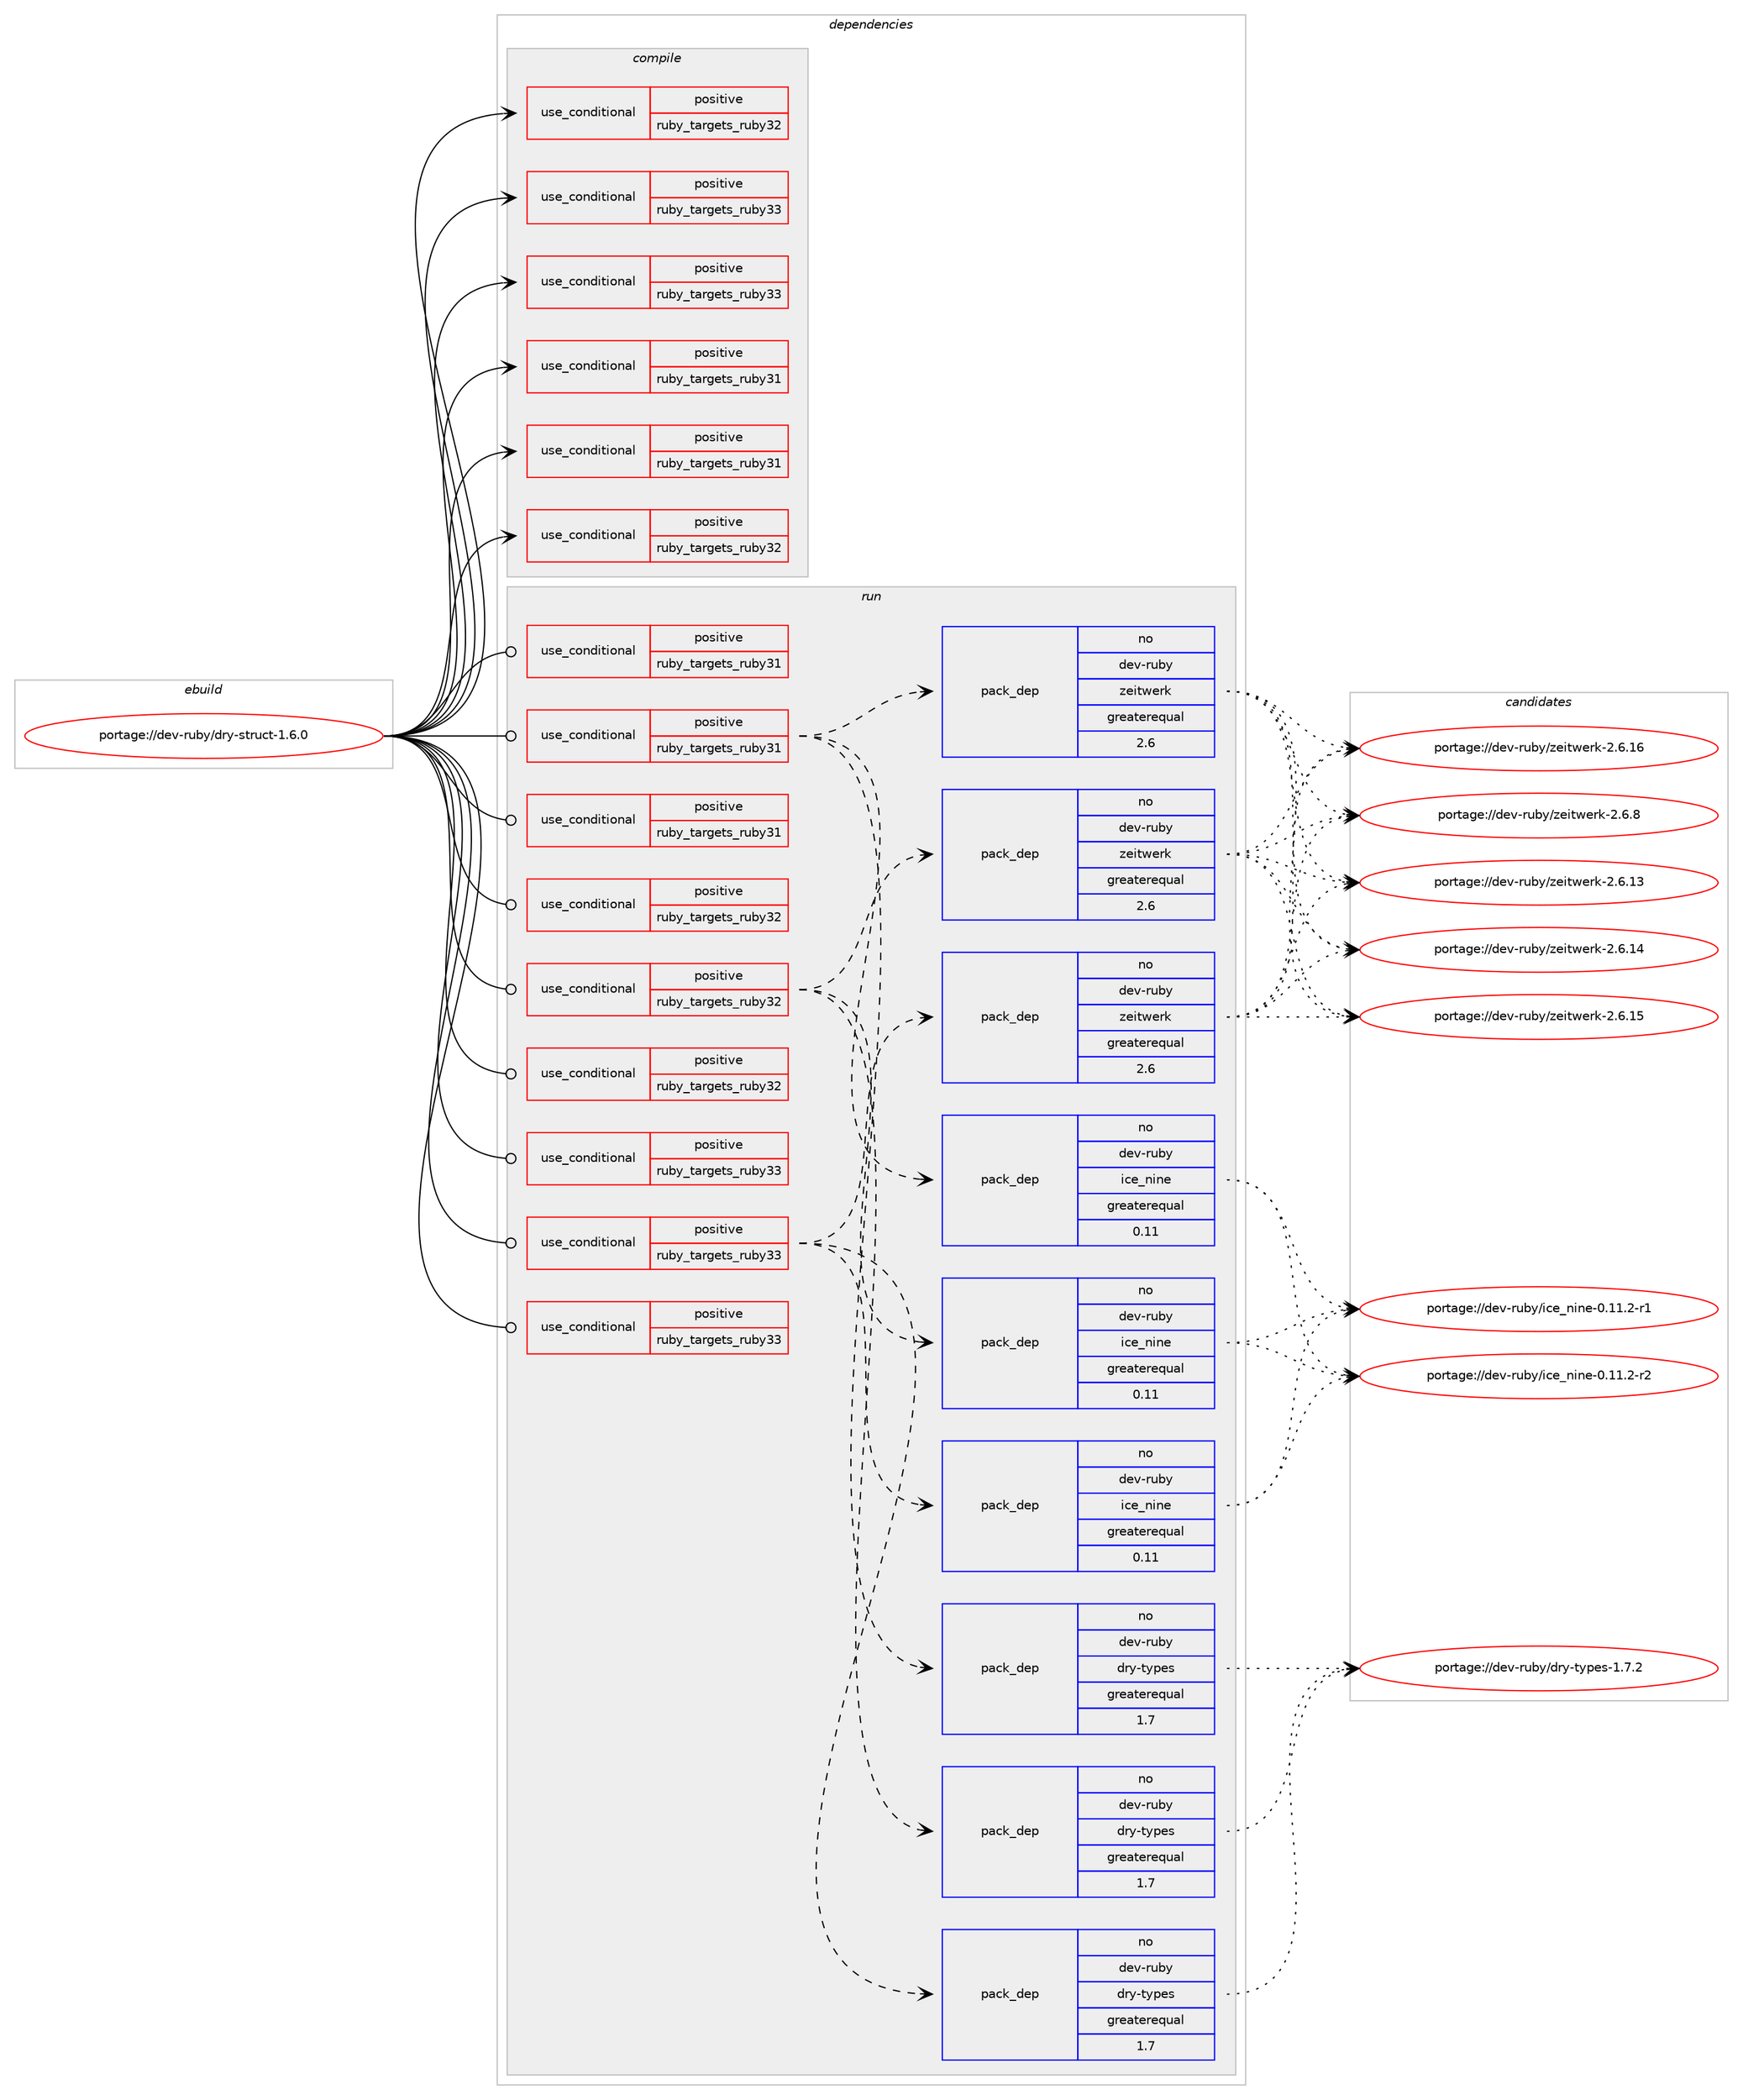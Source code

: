 digraph prolog {

# *************
# Graph options
# *************

newrank=true;
concentrate=true;
compound=true;
graph [rankdir=LR,fontname=Helvetica,fontsize=10,ranksep=1.5];#, ranksep=2.5, nodesep=0.2];
edge  [arrowhead=vee];
node  [fontname=Helvetica,fontsize=10];

# **********
# The ebuild
# **********

subgraph cluster_leftcol {
color=gray;
rank=same;
label=<<i>ebuild</i>>;
id [label="portage://dev-ruby/dry-struct-1.6.0", color=red, width=4, href="../dev-ruby/dry-struct-1.6.0.svg"];
}

# ****************
# The dependencies
# ****************

subgraph cluster_midcol {
color=gray;
label=<<i>dependencies</i>>;
subgraph cluster_compile {
fillcolor="#eeeeee";
style=filled;
label=<<i>compile</i>>;
subgraph cond45663 {
dependency92675 [label=<<TABLE BORDER="0" CELLBORDER="1" CELLSPACING="0" CELLPADDING="4"><TR><TD ROWSPAN="3" CELLPADDING="10">use_conditional</TD></TR><TR><TD>positive</TD></TR><TR><TD>ruby_targets_ruby31</TD></TR></TABLE>>, shape=none, color=red];
# *** BEGIN UNKNOWN DEPENDENCY TYPE (TODO) ***
# dependency92675 -> package_dependency(portage://dev-ruby/dry-struct-1.6.0,install,no,dev-lang,ruby,none,[,,],[slot(3.1)],[])
# *** END UNKNOWN DEPENDENCY TYPE (TODO) ***

}
id:e -> dependency92675:w [weight=20,style="solid",arrowhead="vee"];
subgraph cond45664 {
dependency92676 [label=<<TABLE BORDER="0" CELLBORDER="1" CELLSPACING="0" CELLPADDING="4"><TR><TD ROWSPAN="3" CELLPADDING="10">use_conditional</TD></TR><TR><TD>positive</TD></TR><TR><TD>ruby_targets_ruby31</TD></TR></TABLE>>, shape=none, color=red];
# *** BEGIN UNKNOWN DEPENDENCY TYPE (TODO) ***
# dependency92676 -> package_dependency(portage://dev-ruby/dry-struct-1.6.0,install,no,virtual,rubygems,none,[,,],[],[use(enable(ruby_targets_ruby31),negative)])
# *** END UNKNOWN DEPENDENCY TYPE (TODO) ***

}
id:e -> dependency92676:w [weight=20,style="solid",arrowhead="vee"];
subgraph cond45665 {
dependency92677 [label=<<TABLE BORDER="0" CELLBORDER="1" CELLSPACING="0" CELLPADDING="4"><TR><TD ROWSPAN="3" CELLPADDING="10">use_conditional</TD></TR><TR><TD>positive</TD></TR><TR><TD>ruby_targets_ruby32</TD></TR></TABLE>>, shape=none, color=red];
# *** BEGIN UNKNOWN DEPENDENCY TYPE (TODO) ***
# dependency92677 -> package_dependency(portage://dev-ruby/dry-struct-1.6.0,install,no,dev-lang,ruby,none,[,,],[slot(3.2)],[])
# *** END UNKNOWN DEPENDENCY TYPE (TODO) ***

}
id:e -> dependency92677:w [weight=20,style="solid",arrowhead="vee"];
subgraph cond45666 {
dependency92678 [label=<<TABLE BORDER="0" CELLBORDER="1" CELLSPACING="0" CELLPADDING="4"><TR><TD ROWSPAN="3" CELLPADDING="10">use_conditional</TD></TR><TR><TD>positive</TD></TR><TR><TD>ruby_targets_ruby32</TD></TR></TABLE>>, shape=none, color=red];
# *** BEGIN UNKNOWN DEPENDENCY TYPE (TODO) ***
# dependency92678 -> package_dependency(portage://dev-ruby/dry-struct-1.6.0,install,no,virtual,rubygems,none,[,,],[],[use(enable(ruby_targets_ruby32),negative)])
# *** END UNKNOWN DEPENDENCY TYPE (TODO) ***

}
id:e -> dependency92678:w [weight=20,style="solid",arrowhead="vee"];
subgraph cond45667 {
dependency92679 [label=<<TABLE BORDER="0" CELLBORDER="1" CELLSPACING="0" CELLPADDING="4"><TR><TD ROWSPAN="3" CELLPADDING="10">use_conditional</TD></TR><TR><TD>positive</TD></TR><TR><TD>ruby_targets_ruby33</TD></TR></TABLE>>, shape=none, color=red];
# *** BEGIN UNKNOWN DEPENDENCY TYPE (TODO) ***
# dependency92679 -> package_dependency(portage://dev-ruby/dry-struct-1.6.0,install,no,dev-lang,ruby,none,[,,],[slot(3.3)],[])
# *** END UNKNOWN DEPENDENCY TYPE (TODO) ***

}
id:e -> dependency92679:w [weight=20,style="solid",arrowhead="vee"];
subgraph cond45668 {
dependency92680 [label=<<TABLE BORDER="0" CELLBORDER="1" CELLSPACING="0" CELLPADDING="4"><TR><TD ROWSPAN="3" CELLPADDING="10">use_conditional</TD></TR><TR><TD>positive</TD></TR><TR><TD>ruby_targets_ruby33</TD></TR></TABLE>>, shape=none, color=red];
# *** BEGIN UNKNOWN DEPENDENCY TYPE (TODO) ***
# dependency92680 -> package_dependency(portage://dev-ruby/dry-struct-1.6.0,install,no,virtual,rubygems,none,[,,],[],[use(enable(ruby_targets_ruby33),negative)])
# *** END UNKNOWN DEPENDENCY TYPE (TODO) ***

}
id:e -> dependency92680:w [weight=20,style="solid",arrowhead="vee"];
}
subgraph cluster_compileandrun {
fillcolor="#eeeeee";
style=filled;
label=<<i>compile and run</i>>;
}
subgraph cluster_run {
fillcolor="#eeeeee";
style=filled;
label=<<i>run</i>>;
subgraph cond45669 {
dependency92681 [label=<<TABLE BORDER="0" CELLBORDER="1" CELLSPACING="0" CELLPADDING="4"><TR><TD ROWSPAN="3" CELLPADDING="10">use_conditional</TD></TR><TR><TD>positive</TD></TR><TR><TD>ruby_targets_ruby31</TD></TR></TABLE>>, shape=none, color=red];
# *** BEGIN UNKNOWN DEPENDENCY TYPE (TODO) ***
# dependency92681 -> package_dependency(portage://dev-ruby/dry-struct-1.6.0,run,no,dev-lang,ruby,none,[,,],[slot(3.1)],[])
# *** END UNKNOWN DEPENDENCY TYPE (TODO) ***

}
id:e -> dependency92681:w [weight=20,style="solid",arrowhead="odot"];
subgraph cond45670 {
dependency92682 [label=<<TABLE BORDER="0" CELLBORDER="1" CELLSPACING="0" CELLPADDING="4"><TR><TD ROWSPAN="3" CELLPADDING="10">use_conditional</TD></TR><TR><TD>positive</TD></TR><TR><TD>ruby_targets_ruby31</TD></TR></TABLE>>, shape=none, color=red];
# *** BEGIN UNKNOWN DEPENDENCY TYPE (TODO) ***
# dependency92682 -> package_dependency(portage://dev-ruby/dry-struct-1.6.0,run,no,dev-ruby,dry-core,none,[,,],[slot(1)],[use(enable(ruby_targets_ruby31),negative)])
# *** END UNKNOWN DEPENDENCY TYPE (TODO) ***

subgraph pack45747 {
dependency92683 [label=<<TABLE BORDER="0" CELLBORDER="1" CELLSPACING="0" CELLPADDING="4" WIDTH="220"><TR><TD ROWSPAN="6" CELLPADDING="30">pack_dep</TD></TR><TR><TD WIDTH="110">no</TD></TR><TR><TD>dev-ruby</TD></TR><TR><TD>dry-types</TD></TR><TR><TD>greaterequal</TD></TR><TR><TD>1.7</TD></TR></TABLE>>, shape=none, color=blue];
}
dependency92682:e -> dependency92683:w [weight=20,style="dashed",arrowhead="vee"];
subgraph pack45748 {
dependency92684 [label=<<TABLE BORDER="0" CELLBORDER="1" CELLSPACING="0" CELLPADDING="4" WIDTH="220"><TR><TD ROWSPAN="6" CELLPADDING="30">pack_dep</TD></TR><TR><TD WIDTH="110">no</TD></TR><TR><TD>dev-ruby</TD></TR><TR><TD>ice_nine</TD></TR><TR><TD>greaterequal</TD></TR><TR><TD>0.11</TD></TR></TABLE>>, shape=none, color=blue];
}
dependency92682:e -> dependency92684:w [weight=20,style="dashed",arrowhead="vee"];
subgraph pack45749 {
dependency92685 [label=<<TABLE BORDER="0" CELLBORDER="1" CELLSPACING="0" CELLPADDING="4" WIDTH="220"><TR><TD ROWSPAN="6" CELLPADDING="30">pack_dep</TD></TR><TR><TD WIDTH="110">no</TD></TR><TR><TD>dev-ruby</TD></TR><TR><TD>zeitwerk</TD></TR><TR><TD>greaterequal</TD></TR><TR><TD>2.6</TD></TR></TABLE>>, shape=none, color=blue];
}
dependency92682:e -> dependency92685:w [weight=20,style="dashed",arrowhead="vee"];
}
id:e -> dependency92682:w [weight=20,style="solid",arrowhead="odot"];
subgraph cond45671 {
dependency92686 [label=<<TABLE BORDER="0" CELLBORDER="1" CELLSPACING="0" CELLPADDING="4"><TR><TD ROWSPAN="3" CELLPADDING="10">use_conditional</TD></TR><TR><TD>positive</TD></TR><TR><TD>ruby_targets_ruby31</TD></TR></TABLE>>, shape=none, color=red];
# *** BEGIN UNKNOWN DEPENDENCY TYPE (TODO) ***
# dependency92686 -> package_dependency(portage://dev-ruby/dry-struct-1.6.0,run,no,virtual,rubygems,none,[,,],[],[use(enable(ruby_targets_ruby31),negative)])
# *** END UNKNOWN DEPENDENCY TYPE (TODO) ***

}
id:e -> dependency92686:w [weight=20,style="solid",arrowhead="odot"];
subgraph cond45672 {
dependency92687 [label=<<TABLE BORDER="0" CELLBORDER="1" CELLSPACING="0" CELLPADDING="4"><TR><TD ROWSPAN="3" CELLPADDING="10">use_conditional</TD></TR><TR><TD>positive</TD></TR><TR><TD>ruby_targets_ruby32</TD></TR></TABLE>>, shape=none, color=red];
# *** BEGIN UNKNOWN DEPENDENCY TYPE (TODO) ***
# dependency92687 -> package_dependency(portage://dev-ruby/dry-struct-1.6.0,run,no,dev-lang,ruby,none,[,,],[slot(3.2)],[])
# *** END UNKNOWN DEPENDENCY TYPE (TODO) ***

}
id:e -> dependency92687:w [weight=20,style="solid",arrowhead="odot"];
subgraph cond45673 {
dependency92688 [label=<<TABLE BORDER="0" CELLBORDER="1" CELLSPACING="0" CELLPADDING="4"><TR><TD ROWSPAN="3" CELLPADDING="10">use_conditional</TD></TR><TR><TD>positive</TD></TR><TR><TD>ruby_targets_ruby32</TD></TR></TABLE>>, shape=none, color=red];
# *** BEGIN UNKNOWN DEPENDENCY TYPE (TODO) ***
# dependency92688 -> package_dependency(portage://dev-ruby/dry-struct-1.6.0,run,no,dev-ruby,dry-core,none,[,,],[slot(1)],[use(enable(ruby_targets_ruby32),negative)])
# *** END UNKNOWN DEPENDENCY TYPE (TODO) ***

subgraph pack45750 {
dependency92689 [label=<<TABLE BORDER="0" CELLBORDER="1" CELLSPACING="0" CELLPADDING="4" WIDTH="220"><TR><TD ROWSPAN="6" CELLPADDING="30">pack_dep</TD></TR><TR><TD WIDTH="110">no</TD></TR><TR><TD>dev-ruby</TD></TR><TR><TD>dry-types</TD></TR><TR><TD>greaterequal</TD></TR><TR><TD>1.7</TD></TR></TABLE>>, shape=none, color=blue];
}
dependency92688:e -> dependency92689:w [weight=20,style="dashed",arrowhead="vee"];
subgraph pack45751 {
dependency92690 [label=<<TABLE BORDER="0" CELLBORDER="1" CELLSPACING="0" CELLPADDING="4" WIDTH="220"><TR><TD ROWSPAN="6" CELLPADDING="30">pack_dep</TD></TR><TR><TD WIDTH="110">no</TD></TR><TR><TD>dev-ruby</TD></TR><TR><TD>ice_nine</TD></TR><TR><TD>greaterequal</TD></TR><TR><TD>0.11</TD></TR></TABLE>>, shape=none, color=blue];
}
dependency92688:e -> dependency92690:w [weight=20,style="dashed",arrowhead="vee"];
subgraph pack45752 {
dependency92691 [label=<<TABLE BORDER="0" CELLBORDER="1" CELLSPACING="0" CELLPADDING="4" WIDTH="220"><TR><TD ROWSPAN="6" CELLPADDING="30">pack_dep</TD></TR><TR><TD WIDTH="110">no</TD></TR><TR><TD>dev-ruby</TD></TR><TR><TD>zeitwerk</TD></TR><TR><TD>greaterequal</TD></TR><TR><TD>2.6</TD></TR></TABLE>>, shape=none, color=blue];
}
dependency92688:e -> dependency92691:w [weight=20,style="dashed",arrowhead="vee"];
}
id:e -> dependency92688:w [weight=20,style="solid",arrowhead="odot"];
subgraph cond45674 {
dependency92692 [label=<<TABLE BORDER="0" CELLBORDER="1" CELLSPACING="0" CELLPADDING="4"><TR><TD ROWSPAN="3" CELLPADDING="10">use_conditional</TD></TR><TR><TD>positive</TD></TR><TR><TD>ruby_targets_ruby32</TD></TR></TABLE>>, shape=none, color=red];
# *** BEGIN UNKNOWN DEPENDENCY TYPE (TODO) ***
# dependency92692 -> package_dependency(portage://dev-ruby/dry-struct-1.6.0,run,no,virtual,rubygems,none,[,,],[],[use(enable(ruby_targets_ruby32),negative)])
# *** END UNKNOWN DEPENDENCY TYPE (TODO) ***

}
id:e -> dependency92692:w [weight=20,style="solid",arrowhead="odot"];
subgraph cond45675 {
dependency92693 [label=<<TABLE BORDER="0" CELLBORDER="1" CELLSPACING="0" CELLPADDING="4"><TR><TD ROWSPAN="3" CELLPADDING="10">use_conditional</TD></TR><TR><TD>positive</TD></TR><TR><TD>ruby_targets_ruby33</TD></TR></TABLE>>, shape=none, color=red];
# *** BEGIN UNKNOWN DEPENDENCY TYPE (TODO) ***
# dependency92693 -> package_dependency(portage://dev-ruby/dry-struct-1.6.0,run,no,dev-lang,ruby,none,[,,],[slot(3.3)],[])
# *** END UNKNOWN DEPENDENCY TYPE (TODO) ***

}
id:e -> dependency92693:w [weight=20,style="solid",arrowhead="odot"];
subgraph cond45676 {
dependency92694 [label=<<TABLE BORDER="0" CELLBORDER="1" CELLSPACING="0" CELLPADDING="4"><TR><TD ROWSPAN="3" CELLPADDING="10">use_conditional</TD></TR><TR><TD>positive</TD></TR><TR><TD>ruby_targets_ruby33</TD></TR></TABLE>>, shape=none, color=red];
# *** BEGIN UNKNOWN DEPENDENCY TYPE (TODO) ***
# dependency92694 -> package_dependency(portage://dev-ruby/dry-struct-1.6.0,run,no,dev-ruby,dry-core,none,[,,],[slot(1)],[use(enable(ruby_targets_ruby33),negative)])
# *** END UNKNOWN DEPENDENCY TYPE (TODO) ***

subgraph pack45753 {
dependency92695 [label=<<TABLE BORDER="0" CELLBORDER="1" CELLSPACING="0" CELLPADDING="4" WIDTH="220"><TR><TD ROWSPAN="6" CELLPADDING="30">pack_dep</TD></TR><TR><TD WIDTH="110">no</TD></TR><TR><TD>dev-ruby</TD></TR><TR><TD>dry-types</TD></TR><TR><TD>greaterequal</TD></TR><TR><TD>1.7</TD></TR></TABLE>>, shape=none, color=blue];
}
dependency92694:e -> dependency92695:w [weight=20,style="dashed",arrowhead="vee"];
subgraph pack45754 {
dependency92696 [label=<<TABLE BORDER="0" CELLBORDER="1" CELLSPACING="0" CELLPADDING="4" WIDTH="220"><TR><TD ROWSPAN="6" CELLPADDING="30">pack_dep</TD></TR><TR><TD WIDTH="110">no</TD></TR><TR><TD>dev-ruby</TD></TR><TR><TD>ice_nine</TD></TR><TR><TD>greaterequal</TD></TR><TR><TD>0.11</TD></TR></TABLE>>, shape=none, color=blue];
}
dependency92694:e -> dependency92696:w [weight=20,style="dashed",arrowhead="vee"];
subgraph pack45755 {
dependency92697 [label=<<TABLE BORDER="0" CELLBORDER="1" CELLSPACING="0" CELLPADDING="4" WIDTH="220"><TR><TD ROWSPAN="6" CELLPADDING="30">pack_dep</TD></TR><TR><TD WIDTH="110">no</TD></TR><TR><TD>dev-ruby</TD></TR><TR><TD>zeitwerk</TD></TR><TR><TD>greaterequal</TD></TR><TR><TD>2.6</TD></TR></TABLE>>, shape=none, color=blue];
}
dependency92694:e -> dependency92697:w [weight=20,style="dashed",arrowhead="vee"];
}
id:e -> dependency92694:w [weight=20,style="solid",arrowhead="odot"];
subgraph cond45677 {
dependency92698 [label=<<TABLE BORDER="0" CELLBORDER="1" CELLSPACING="0" CELLPADDING="4"><TR><TD ROWSPAN="3" CELLPADDING="10">use_conditional</TD></TR><TR><TD>positive</TD></TR><TR><TD>ruby_targets_ruby33</TD></TR></TABLE>>, shape=none, color=red];
# *** BEGIN UNKNOWN DEPENDENCY TYPE (TODO) ***
# dependency92698 -> package_dependency(portage://dev-ruby/dry-struct-1.6.0,run,no,virtual,rubygems,none,[,,],[],[use(enable(ruby_targets_ruby33),negative)])
# *** END UNKNOWN DEPENDENCY TYPE (TODO) ***

}
id:e -> dependency92698:w [weight=20,style="solid",arrowhead="odot"];
}
}

# **************
# The candidates
# **************

subgraph cluster_choices {
rank=same;
color=gray;
label=<<i>candidates</i>>;

subgraph choice45747 {
color=black;
nodesep=1;
choice10010111845114117981214710011412145116121112101115454946554650 [label="portage://dev-ruby/dry-types-1.7.2", color=red, width=4,href="../dev-ruby/dry-types-1.7.2.svg"];
dependency92683:e -> choice10010111845114117981214710011412145116121112101115454946554650:w [style=dotted,weight="100"];
}
subgraph choice45748 {
color=black;
nodesep=1;
choice1001011184511411798121471059910195110105110101454846494946504511449 [label="portage://dev-ruby/ice_nine-0.11.2-r1", color=red, width=4,href="../dev-ruby/ice_nine-0.11.2-r1.svg"];
choice1001011184511411798121471059910195110105110101454846494946504511450 [label="portage://dev-ruby/ice_nine-0.11.2-r2", color=red, width=4,href="../dev-ruby/ice_nine-0.11.2-r2.svg"];
dependency92684:e -> choice1001011184511411798121471059910195110105110101454846494946504511449:w [style=dotted,weight="100"];
dependency92684:e -> choice1001011184511411798121471059910195110105110101454846494946504511450:w [style=dotted,weight="100"];
}
subgraph choice45749 {
color=black;
nodesep=1;
choice10010111845114117981214712210110511611910111410745504654464951 [label="portage://dev-ruby/zeitwerk-2.6.13", color=red, width=4,href="../dev-ruby/zeitwerk-2.6.13.svg"];
choice10010111845114117981214712210110511611910111410745504654464952 [label="portage://dev-ruby/zeitwerk-2.6.14", color=red, width=4,href="../dev-ruby/zeitwerk-2.6.14.svg"];
choice10010111845114117981214712210110511611910111410745504654464953 [label="portage://dev-ruby/zeitwerk-2.6.15", color=red, width=4,href="../dev-ruby/zeitwerk-2.6.15.svg"];
choice10010111845114117981214712210110511611910111410745504654464954 [label="portage://dev-ruby/zeitwerk-2.6.16", color=red, width=4,href="../dev-ruby/zeitwerk-2.6.16.svg"];
choice100101118451141179812147122101105116119101114107455046544656 [label="portage://dev-ruby/zeitwerk-2.6.8", color=red, width=4,href="../dev-ruby/zeitwerk-2.6.8.svg"];
dependency92685:e -> choice10010111845114117981214712210110511611910111410745504654464951:w [style=dotted,weight="100"];
dependency92685:e -> choice10010111845114117981214712210110511611910111410745504654464952:w [style=dotted,weight="100"];
dependency92685:e -> choice10010111845114117981214712210110511611910111410745504654464953:w [style=dotted,weight="100"];
dependency92685:e -> choice10010111845114117981214712210110511611910111410745504654464954:w [style=dotted,weight="100"];
dependency92685:e -> choice100101118451141179812147122101105116119101114107455046544656:w [style=dotted,weight="100"];
}
subgraph choice45750 {
color=black;
nodesep=1;
choice10010111845114117981214710011412145116121112101115454946554650 [label="portage://dev-ruby/dry-types-1.7.2", color=red, width=4,href="../dev-ruby/dry-types-1.7.2.svg"];
dependency92689:e -> choice10010111845114117981214710011412145116121112101115454946554650:w [style=dotted,weight="100"];
}
subgraph choice45751 {
color=black;
nodesep=1;
choice1001011184511411798121471059910195110105110101454846494946504511449 [label="portage://dev-ruby/ice_nine-0.11.2-r1", color=red, width=4,href="../dev-ruby/ice_nine-0.11.2-r1.svg"];
choice1001011184511411798121471059910195110105110101454846494946504511450 [label="portage://dev-ruby/ice_nine-0.11.2-r2", color=red, width=4,href="../dev-ruby/ice_nine-0.11.2-r2.svg"];
dependency92690:e -> choice1001011184511411798121471059910195110105110101454846494946504511449:w [style=dotted,weight="100"];
dependency92690:e -> choice1001011184511411798121471059910195110105110101454846494946504511450:w [style=dotted,weight="100"];
}
subgraph choice45752 {
color=black;
nodesep=1;
choice10010111845114117981214712210110511611910111410745504654464951 [label="portage://dev-ruby/zeitwerk-2.6.13", color=red, width=4,href="../dev-ruby/zeitwerk-2.6.13.svg"];
choice10010111845114117981214712210110511611910111410745504654464952 [label="portage://dev-ruby/zeitwerk-2.6.14", color=red, width=4,href="../dev-ruby/zeitwerk-2.6.14.svg"];
choice10010111845114117981214712210110511611910111410745504654464953 [label="portage://dev-ruby/zeitwerk-2.6.15", color=red, width=4,href="../dev-ruby/zeitwerk-2.6.15.svg"];
choice10010111845114117981214712210110511611910111410745504654464954 [label="portage://dev-ruby/zeitwerk-2.6.16", color=red, width=4,href="../dev-ruby/zeitwerk-2.6.16.svg"];
choice100101118451141179812147122101105116119101114107455046544656 [label="portage://dev-ruby/zeitwerk-2.6.8", color=red, width=4,href="../dev-ruby/zeitwerk-2.6.8.svg"];
dependency92691:e -> choice10010111845114117981214712210110511611910111410745504654464951:w [style=dotted,weight="100"];
dependency92691:e -> choice10010111845114117981214712210110511611910111410745504654464952:w [style=dotted,weight="100"];
dependency92691:e -> choice10010111845114117981214712210110511611910111410745504654464953:w [style=dotted,weight="100"];
dependency92691:e -> choice10010111845114117981214712210110511611910111410745504654464954:w [style=dotted,weight="100"];
dependency92691:e -> choice100101118451141179812147122101105116119101114107455046544656:w [style=dotted,weight="100"];
}
subgraph choice45753 {
color=black;
nodesep=1;
choice10010111845114117981214710011412145116121112101115454946554650 [label="portage://dev-ruby/dry-types-1.7.2", color=red, width=4,href="../dev-ruby/dry-types-1.7.2.svg"];
dependency92695:e -> choice10010111845114117981214710011412145116121112101115454946554650:w [style=dotted,weight="100"];
}
subgraph choice45754 {
color=black;
nodesep=1;
choice1001011184511411798121471059910195110105110101454846494946504511449 [label="portage://dev-ruby/ice_nine-0.11.2-r1", color=red, width=4,href="../dev-ruby/ice_nine-0.11.2-r1.svg"];
choice1001011184511411798121471059910195110105110101454846494946504511450 [label="portage://dev-ruby/ice_nine-0.11.2-r2", color=red, width=4,href="../dev-ruby/ice_nine-0.11.2-r2.svg"];
dependency92696:e -> choice1001011184511411798121471059910195110105110101454846494946504511449:w [style=dotted,weight="100"];
dependency92696:e -> choice1001011184511411798121471059910195110105110101454846494946504511450:w [style=dotted,weight="100"];
}
subgraph choice45755 {
color=black;
nodesep=1;
choice10010111845114117981214712210110511611910111410745504654464951 [label="portage://dev-ruby/zeitwerk-2.6.13", color=red, width=4,href="../dev-ruby/zeitwerk-2.6.13.svg"];
choice10010111845114117981214712210110511611910111410745504654464952 [label="portage://dev-ruby/zeitwerk-2.6.14", color=red, width=4,href="../dev-ruby/zeitwerk-2.6.14.svg"];
choice10010111845114117981214712210110511611910111410745504654464953 [label="portage://dev-ruby/zeitwerk-2.6.15", color=red, width=4,href="../dev-ruby/zeitwerk-2.6.15.svg"];
choice10010111845114117981214712210110511611910111410745504654464954 [label="portage://dev-ruby/zeitwerk-2.6.16", color=red, width=4,href="../dev-ruby/zeitwerk-2.6.16.svg"];
choice100101118451141179812147122101105116119101114107455046544656 [label="portage://dev-ruby/zeitwerk-2.6.8", color=red, width=4,href="../dev-ruby/zeitwerk-2.6.8.svg"];
dependency92697:e -> choice10010111845114117981214712210110511611910111410745504654464951:w [style=dotted,weight="100"];
dependency92697:e -> choice10010111845114117981214712210110511611910111410745504654464952:w [style=dotted,weight="100"];
dependency92697:e -> choice10010111845114117981214712210110511611910111410745504654464953:w [style=dotted,weight="100"];
dependency92697:e -> choice10010111845114117981214712210110511611910111410745504654464954:w [style=dotted,weight="100"];
dependency92697:e -> choice100101118451141179812147122101105116119101114107455046544656:w [style=dotted,weight="100"];
}
}

}
